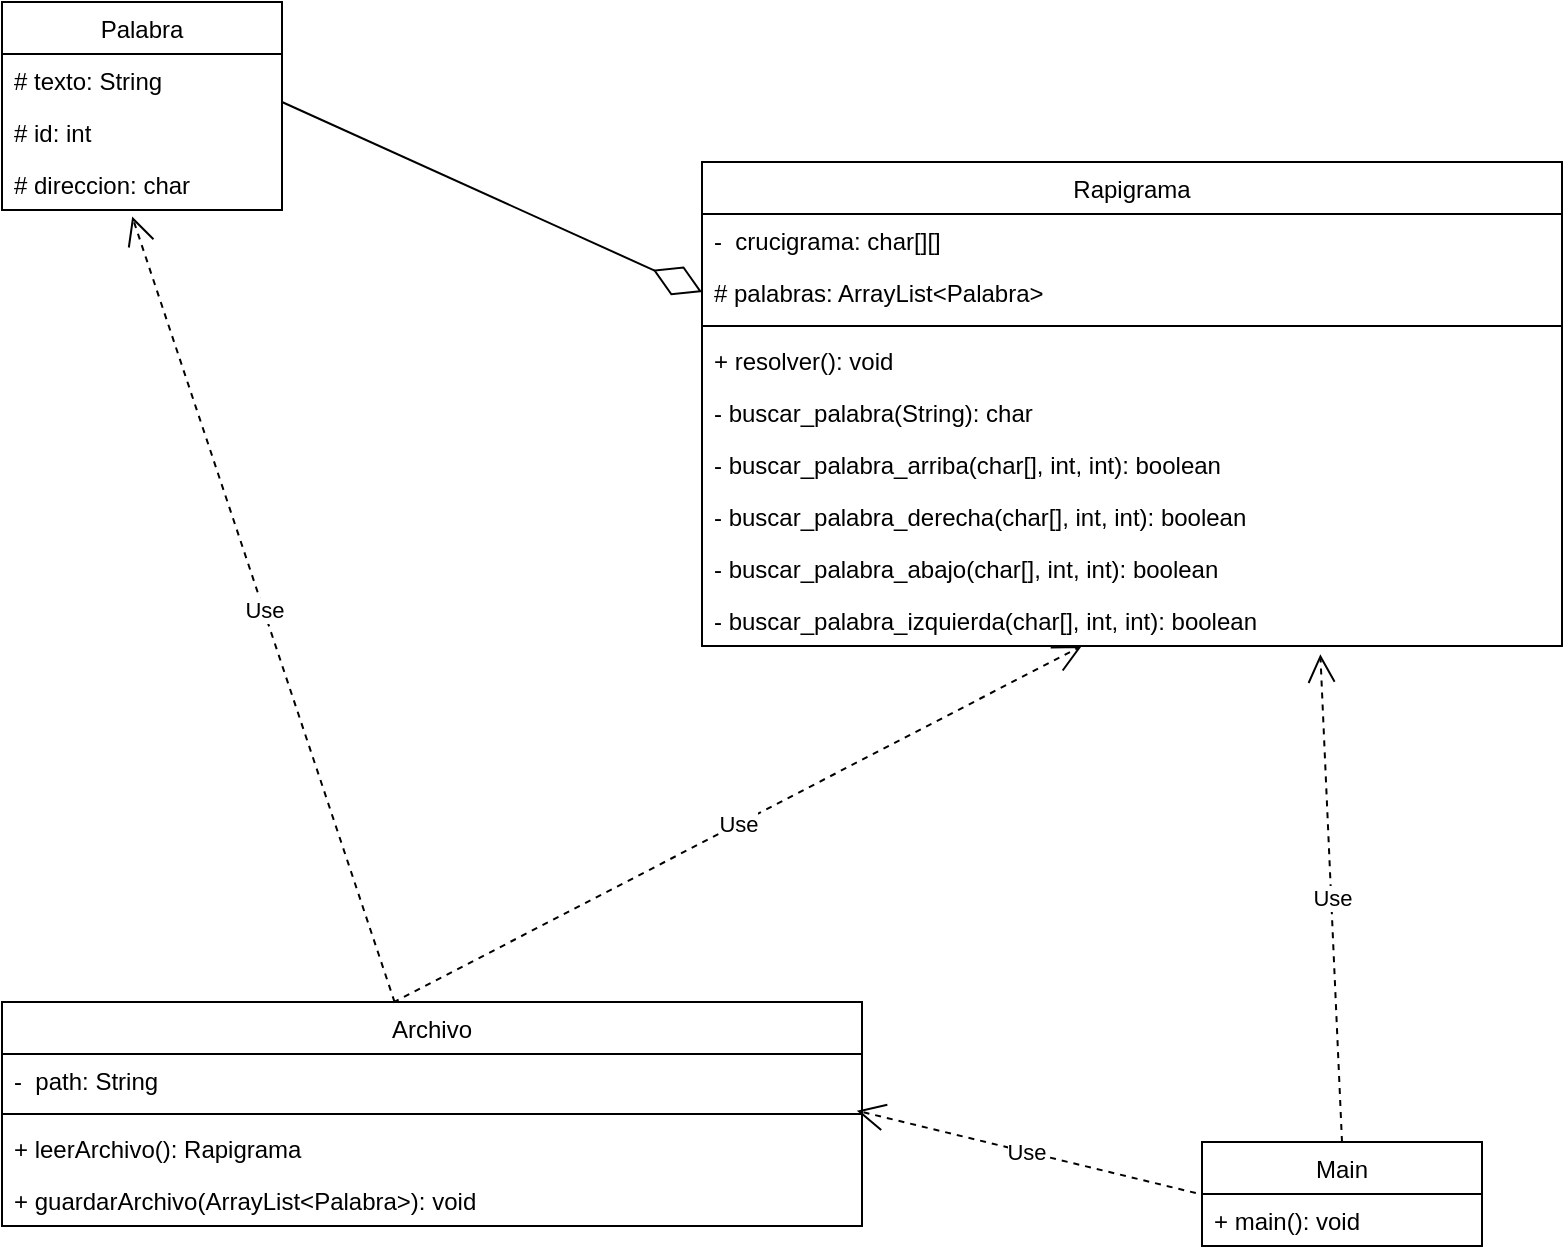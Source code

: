 <mxfile version="20.3.0" type="device"><diagram id="nkLcbOUbmNalnMIINnFs" name="Page-1"><mxGraphModel dx="1069" dy="1008" grid="1" gridSize="10" guides="1" tooltips="1" connect="1" arrows="1" fold="1" page="1" pageScale="1" pageWidth="4681" pageHeight="3300" math="0" shadow="0"><root><mxCell id="0"/><mxCell id="1" parent="0"/><mxCell id="D_nVmtwItiw3Og_rDacC-1" value="Palabra" style="swimlane;fontStyle=0;childLayout=stackLayout;horizontal=1;startSize=26;fillColor=none;horizontalStack=0;resizeParent=1;resizeParentMax=0;resizeLast=0;collapsible=1;marginBottom=0;" vertex="1" parent="1"><mxGeometry x="40" y="40" width="140" height="104" as="geometry"/></mxCell><mxCell id="D_nVmtwItiw3Og_rDacC-2" value="# texto: String" style="text;strokeColor=none;fillColor=none;align=left;verticalAlign=top;spacingLeft=4;spacingRight=4;overflow=hidden;rotatable=0;points=[[0,0.5],[1,0.5]];portConstraint=eastwest;" vertex="1" parent="D_nVmtwItiw3Og_rDacC-1"><mxGeometry y="26" width="140" height="26" as="geometry"/></mxCell><mxCell id="D_nVmtwItiw3Og_rDacC-5" value="# id: int" style="text;strokeColor=none;fillColor=none;align=left;verticalAlign=top;spacingLeft=4;spacingRight=4;overflow=hidden;rotatable=0;points=[[0,0.5],[1,0.5]];portConstraint=eastwest;" vertex="1" parent="D_nVmtwItiw3Og_rDacC-1"><mxGeometry y="52" width="140" height="26" as="geometry"/></mxCell><mxCell id="D_nVmtwItiw3Og_rDacC-6" value="# direccion: char" style="text;strokeColor=none;fillColor=none;align=left;verticalAlign=top;spacingLeft=4;spacingRight=4;overflow=hidden;rotatable=0;points=[[0,0.5],[1,0.5]];portConstraint=eastwest;" vertex="1" parent="D_nVmtwItiw3Og_rDacC-1"><mxGeometry y="78" width="140" height="26" as="geometry"/></mxCell><mxCell id="D_nVmtwItiw3Og_rDacC-7" value="Rapigrama" style="swimlane;fontStyle=0;childLayout=stackLayout;horizontal=1;startSize=26;fillColor=none;horizontalStack=0;resizeParent=1;resizeParentMax=0;resizeLast=0;collapsible=1;marginBottom=0;" vertex="1" parent="1"><mxGeometry x="390" y="120" width="430" height="242" as="geometry"/></mxCell><mxCell id="D_nVmtwItiw3Og_rDacC-8" value="-  crucigrama: char[][]" style="text;strokeColor=none;fillColor=none;align=left;verticalAlign=top;spacingLeft=4;spacingRight=4;overflow=hidden;rotatable=0;points=[[0,0.5],[1,0.5]];portConstraint=eastwest;" vertex="1" parent="D_nVmtwItiw3Og_rDacC-7"><mxGeometry y="26" width="430" height="26" as="geometry"/></mxCell><mxCell id="D_nVmtwItiw3Og_rDacC-9" value="# palabras: ArrayList&lt;Palabra&gt;" style="text;strokeColor=none;fillColor=none;align=left;verticalAlign=top;spacingLeft=4;spacingRight=4;overflow=hidden;rotatable=0;points=[[0,0.5],[1,0.5]];portConstraint=eastwest;" vertex="1" parent="D_nVmtwItiw3Og_rDacC-7"><mxGeometry y="52" width="430" height="26" as="geometry"/></mxCell><mxCell id="D_nVmtwItiw3Og_rDacC-11" value="" style="line;strokeWidth=1;fillColor=none;align=left;verticalAlign=middle;spacingTop=-1;spacingLeft=3;spacingRight=3;rotatable=0;labelPosition=right;points=[];portConstraint=eastwest;strokeColor=inherit;" vertex="1" parent="D_nVmtwItiw3Og_rDacC-7"><mxGeometry y="78" width="430" height="8" as="geometry"/></mxCell><mxCell id="D_nVmtwItiw3Og_rDacC-10" value="+ resolver(): void" style="text;strokeColor=none;fillColor=none;align=left;verticalAlign=top;spacingLeft=4;spacingRight=4;overflow=hidden;rotatable=0;points=[[0,0.5],[1,0.5]];portConstraint=eastwest;" vertex="1" parent="D_nVmtwItiw3Og_rDacC-7"><mxGeometry y="86" width="430" height="26" as="geometry"/></mxCell><mxCell id="D_nVmtwItiw3Og_rDacC-12" value="- buscar_palabra(String): char" style="text;strokeColor=none;fillColor=none;align=left;verticalAlign=top;spacingLeft=4;spacingRight=4;overflow=hidden;rotatable=0;points=[[0,0.5],[1,0.5]];portConstraint=eastwest;" vertex="1" parent="D_nVmtwItiw3Og_rDacC-7"><mxGeometry y="112" width="430" height="26" as="geometry"/></mxCell><mxCell id="D_nVmtwItiw3Og_rDacC-13" value="- buscar_palabra_arriba(char[], int, int): boolean" style="text;strokeColor=none;fillColor=none;align=left;verticalAlign=top;spacingLeft=4;spacingRight=4;overflow=hidden;rotatable=0;points=[[0,0.5],[1,0.5]];portConstraint=eastwest;" vertex="1" parent="D_nVmtwItiw3Og_rDacC-7"><mxGeometry y="138" width="430" height="26" as="geometry"/></mxCell><mxCell id="D_nVmtwItiw3Og_rDacC-14" value="- buscar_palabra_derecha(char[], int, int): boolean" style="text;strokeColor=none;fillColor=none;align=left;verticalAlign=top;spacingLeft=4;spacingRight=4;overflow=hidden;rotatable=0;points=[[0,0.5],[1,0.5]];portConstraint=eastwest;" vertex="1" parent="D_nVmtwItiw3Og_rDacC-7"><mxGeometry y="164" width="430" height="26" as="geometry"/></mxCell><mxCell id="D_nVmtwItiw3Og_rDacC-16" value="- buscar_palabra_abajo(char[], int, int): boolean" style="text;strokeColor=none;fillColor=none;align=left;verticalAlign=top;spacingLeft=4;spacingRight=4;overflow=hidden;rotatable=0;points=[[0,0.5],[1,0.5]];portConstraint=eastwest;" vertex="1" parent="D_nVmtwItiw3Og_rDacC-7"><mxGeometry y="190" width="430" height="26" as="geometry"/></mxCell><mxCell id="D_nVmtwItiw3Og_rDacC-15" value="- buscar_palabra_izquierda(char[], int, int): boolean" style="text;strokeColor=none;fillColor=none;align=left;verticalAlign=top;spacingLeft=4;spacingRight=4;overflow=hidden;rotatable=0;points=[[0,0.5],[1,0.5]];portConstraint=eastwest;" vertex="1" parent="D_nVmtwItiw3Og_rDacC-7"><mxGeometry y="216" width="430" height="26" as="geometry"/></mxCell><mxCell id="D_nVmtwItiw3Og_rDacC-17" value="Main" style="swimlane;fontStyle=0;childLayout=stackLayout;horizontal=1;startSize=26;fillColor=none;horizontalStack=0;resizeParent=1;resizeParentMax=0;resizeLast=0;collapsible=1;marginBottom=0;" vertex="1" parent="1"><mxGeometry x="640" y="610" width="140" height="52" as="geometry"/></mxCell><mxCell id="D_nVmtwItiw3Og_rDacC-18" value="+ main(): void" style="text;strokeColor=none;fillColor=none;align=left;verticalAlign=top;spacingLeft=4;spacingRight=4;overflow=hidden;rotatable=0;points=[[0,0.5],[1,0.5]];portConstraint=eastwest;" vertex="1" parent="D_nVmtwItiw3Og_rDacC-17"><mxGeometry y="26" width="140" height="26" as="geometry"/></mxCell><mxCell id="D_nVmtwItiw3Og_rDacC-21" value="Archivo" style="swimlane;fontStyle=0;childLayout=stackLayout;horizontal=1;startSize=26;fillColor=none;horizontalStack=0;resizeParent=1;resizeParentMax=0;resizeLast=0;collapsible=1;marginBottom=0;" vertex="1" parent="1"><mxGeometry x="40" y="540" width="430" height="112" as="geometry"/></mxCell><mxCell id="D_nVmtwItiw3Og_rDacC-22" value="-  path: String" style="text;strokeColor=none;fillColor=none;align=left;verticalAlign=top;spacingLeft=4;spacingRight=4;overflow=hidden;rotatable=0;points=[[0,0.5],[1,0.5]];portConstraint=eastwest;" vertex="1" parent="D_nVmtwItiw3Og_rDacC-21"><mxGeometry y="26" width="430" height="26" as="geometry"/></mxCell><mxCell id="D_nVmtwItiw3Og_rDacC-24" value="" style="line;strokeWidth=1;fillColor=none;align=left;verticalAlign=middle;spacingTop=-1;spacingLeft=3;spacingRight=3;rotatable=0;labelPosition=right;points=[];portConstraint=eastwest;strokeColor=inherit;" vertex="1" parent="D_nVmtwItiw3Og_rDacC-21"><mxGeometry y="52" width="430" height="8" as="geometry"/></mxCell><mxCell id="D_nVmtwItiw3Og_rDacC-25" value="+ leerArchivo(): Rapigrama" style="text;strokeColor=none;fillColor=none;align=left;verticalAlign=top;spacingLeft=4;spacingRight=4;overflow=hidden;rotatable=0;points=[[0,0.5],[1,0.5]];portConstraint=eastwest;" vertex="1" parent="D_nVmtwItiw3Og_rDacC-21"><mxGeometry y="60" width="430" height="26" as="geometry"/></mxCell><mxCell id="D_nVmtwItiw3Og_rDacC-31" value="+ guardarArchivo(ArrayList&lt;Palabra&gt;): void" style="text;strokeColor=none;fillColor=none;align=left;verticalAlign=top;spacingLeft=4;spacingRight=4;overflow=hidden;rotatable=0;points=[[0,0.5],[1,0.5]];portConstraint=eastwest;" vertex="1" parent="D_nVmtwItiw3Og_rDacC-21"><mxGeometry y="86" width="430" height="26" as="geometry"/></mxCell><mxCell id="D_nVmtwItiw3Og_rDacC-33" value="Use" style="endArrow=open;endSize=12;dashed=1;html=1;rounded=0;entryX=0.465;entryY=1.127;entryDx=0;entryDy=0;entryPerimeter=0;" edge="1" parent="1" source="D_nVmtwItiw3Og_rDacC-21" target="D_nVmtwItiw3Og_rDacC-6"><mxGeometry width="160" relative="1" as="geometry"><mxPoint x="130" y="410" as="sourcePoint"/><mxPoint x="290" y="410" as="targetPoint"/></mxGeometry></mxCell><mxCell id="D_nVmtwItiw3Og_rDacC-34" value="Use" style="endArrow=open;endSize=12;dashed=1;html=1;rounded=0;exitX=0.455;exitY=0.002;exitDx=0;exitDy=0;exitPerimeter=0;" edge="1" parent="1" source="D_nVmtwItiw3Og_rDacC-21" target="D_nVmtwItiw3Og_rDacC-15"><mxGeometry width="160" relative="1" as="geometry"><mxPoint x="246.292" y="550" as="sourcePoint"/><mxPoint x="115.1" y="157.302" as="targetPoint"/></mxGeometry></mxCell><mxCell id="D_nVmtwItiw3Og_rDacC-35" value="Use" style="endArrow=open;endSize=12;dashed=1;html=1;rounded=0;exitX=0.5;exitY=0;exitDx=0;exitDy=0;entryX=0.719;entryY=1.158;entryDx=0;entryDy=0;entryPerimeter=0;" edge="1" parent="1" source="D_nVmtwItiw3Og_rDacC-17" target="D_nVmtwItiw3Og_rDacC-15"><mxGeometry width="160" relative="1" as="geometry"><mxPoint x="570.0" y="618.224" as="sourcePoint"/><mxPoint x="914.24" y="440.0" as="targetPoint"/></mxGeometry></mxCell><mxCell id="D_nVmtwItiw3Og_rDacC-36" value="Use" style="endArrow=open;endSize=12;dashed=1;html=1;rounded=0;exitX=-0.022;exitY=-0.018;exitDx=0;exitDy=0;entryX=0.994;entryY=1.09;entryDx=0;entryDy=0;entryPerimeter=0;exitPerimeter=0;" edge="1" parent="1" source="D_nVmtwItiw3Og_rDacC-18" target="D_nVmtwItiw3Og_rDacC-22"><mxGeometry width="160" relative="1" as="geometry"><mxPoint x="560.83" y="683.89" as="sourcePoint"/><mxPoint x="550.0" y="439.998" as="targetPoint"/></mxGeometry></mxCell><mxCell id="D_nVmtwItiw3Og_rDacC-37" value="" style="endArrow=diamondThin;endFill=0;endSize=24;html=1;rounded=0;entryX=0;entryY=0.5;entryDx=0;entryDy=0;" edge="1" parent="1" target="D_nVmtwItiw3Og_rDacC-9"><mxGeometry width="160" relative="1" as="geometry"><mxPoint x="180" y="90" as="sourcePoint"/><mxPoint x="340" y="90" as="targetPoint"/></mxGeometry></mxCell></root></mxGraphModel></diagram></mxfile>